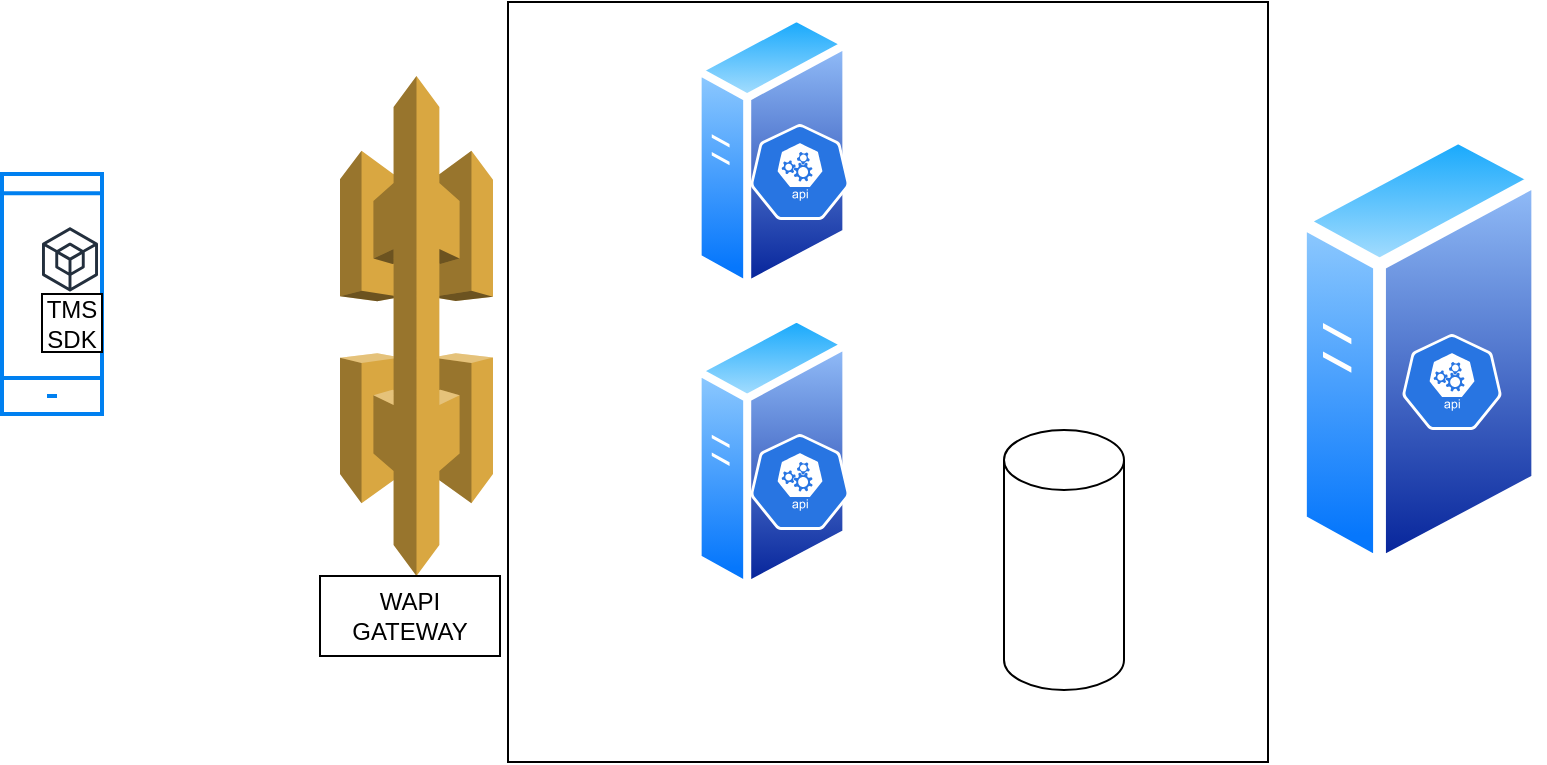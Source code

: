 <mxfile version="22.1.3" type="github">
  <diagram name="Page-1" id="jhEz0qab9n5jOMhFdjUh">
    <mxGraphModel dx="1306" dy="718" grid="1" gridSize="10" guides="1" tooltips="1" connect="1" arrows="1" fold="1" page="1" pageScale="1" pageWidth="850" pageHeight="1100" math="0" shadow="0">
      <root>
        <mxCell id="0" />
        <mxCell id="1" parent="0" />
        <mxCell id="SbCNITKvJtYJ7oICNnwL-2" value="" style="html=1;verticalLabelPosition=bottom;align=center;labelBackgroundColor=#ffffff;verticalAlign=top;strokeWidth=2;strokeColor=#0080F0;shadow=0;dashed=0;shape=mxgraph.ios7.icons.smartphone;" vertex="1" parent="1">
          <mxGeometry x="57" y="310" width="50" height="120" as="geometry" />
        </mxCell>
        <object label="" SDK="" id="SbCNITKvJtYJ7oICNnwL-6">
          <mxCell style="sketch=0;outlineConnect=0;fontColor=#232F3E;gradientColor=none;fillColor=#232F3D;strokeColor=none;dashed=0;verticalLabelPosition=bottom;verticalAlign=top;align=center;html=1;fontSize=12;fontStyle=0;aspect=fixed;pointerEvents=1;shape=mxgraph.aws4.external_sdk;" vertex="1" parent="1">
            <mxGeometry x="77" y="336.62" width="28" height="32.12" as="geometry" />
          </mxCell>
        </object>
        <mxCell id="SbCNITKvJtYJ7oICNnwL-9" value="TMS&lt;br&gt;SDK" style="rounded=0;whiteSpace=wrap;html=1;" vertex="1" parent="1">
          <mxGeometry x="77" y="370" width="30" height="29" as="geometry" />
        </mxCell>
        <mxCell id="SbCNITKvJtYJ7oICNnwL-11" value="" style="whiteSpace=wrap;html=1;aspect=fixed;" vertex="1" parent="1">
          <mxGeometry x="310" y="224" width="380" height="380" as="geometry" />
        </mxCell>
        <mxCell id="SbCNITKvJtYJ7oICNnwL-12" value="" style="outlineConnect=0;dashed=0;verticalLabelPosition=bottom;verticalAlign=top;align=center;html=1;shape=mxgraph.aws3.api_gateway;fillColor=#D9A741;gradientColor=none;" vertex="1" parent="1">
          <mxGeometry x="226" y="261" width="76.5" height="250" as="geometry" />
        </mxCell>
        <mxCell id="SbCNITKvJtYJ7oICNnwL-13" value="WAPI&lt;br&gt;GATEWAY" style="rounded=0;whiteSpace=wrap;html=1;" vertex="1" parent="1">
          <mxGeometry x="216" y="511" width="90" height="40" as="geometry" />
        </mxCell>
        <mxCell id="SbCNITKvJtYJ7oICNnwL-14" value="" style="image;aspect=fixed;perimeter=ellipsePerimeter;html=1;align=center;shadow=0;dashed=0;spacingTop=3;image=img/lib/active_directory/generic_server.svg;" vertex="1" parent="1">
          <mxGeometry x="402.8" y="228.74" width="78.4" height="140" as="geometry" />
        </mxCell>
        <mxCell id="SbCNITKvJtYJ7oICNnwL-15" value="" style="image;aspect=fixed;perimeter=ellipsePerimeter;html=1;align=center;shadow=0;dashed=0;spacingTop=3;image=img/lib/active_directory/generic_server.svg;" vertex="1" parent="1">
          <mxGeometry x="402.8" y="379" width="78.4" height="140" as="geometry" />
        </mxCell>
        <mxCell id="SbCNITKvJtYJ7oICNnwL-16" value="" style="shape=cylinder3;whiteSpace=wrap;html=1;boundedLbl=1;backgroundOutline=1;size=15;" vertex="1" parent="1">
          <mxGeometry x="558" y="438" width="60" height="130" as="geometry" />
        </mxCell>
        <mxCell id="SbCNITKvJtYJ7oICNnwL-17" value="" style="image;aspect=fixed;perimeter=ellipsePerimeter;html=1;align=center;shadow=0;dashed=0;spacingTop=3;image=img/lib/active_directory/generic_server.svg;" vertex="1" parent="1">
          <mxGeometry x="703" y="286.62" width="125.09" height="223.38" as="geometry" />
        </mxCell>
        <mxCell id="SbCNITKvJtYJ7oICNnwL-18" value="" style="sketch=0;html=1;dashed=0;whitespace=wrap;fillColor=#2875E2;strokeColor=#ffffff;points=[[0.005,0.63,0],[0.1,0.2,0],[0.9,0.2,0],[0.5,0,0],[0.995,0.63,0],[0.72,0.99,0],[0.5,1,0],[0.28,0.99,0]];verticalLabelPosition=bottom;align=center;verticalAlign=top;shape=mxgraph.kubernetes.icon;prIcon=api" vertex="1" parent="1">
          <mxGeometry x="431" y="285" width="50" height="48" as="geometry" />
        </mxCell>
        <mxCell id="SbCNITKvJtYJ7oICNnwL-19" value="" style="sketch=0;html=1;dashed=0;whitespace=wrap;fillColor=#2875E2;strokeColor=#ffffff;points=[[0.005,0.63,0],[0.1,0.2,0],[0.9,0.2,0],[0.5,0,0],[0.995,0.63,0],[0.72,0.99,0],[0.5,1,0],[0.28,0.99,0]];verticalLabelPosition=bottom;align=center;verticalAlign=top;shape=mxgraph.kubernetes.icon;prIcon=api" vertex="1" parent="1">
          <mxGeometry x="431" y="440" width="50" height="48" as="geometry" />
        </mxCell>
        <mxCell id="SbCNITKvJtYJ7oICNnwL-20" value="" style="sketch=0;html=1;dashed=0;whitespace=wrap;fillColor=#2875E2;strokeColor=#ffffff;points=[[0.005,0.63,0],[0.1,0.2,0],[0.9,0.2,0],[0.5,0,0],[0.995,0.63,0],[0.72,0.99,0],[0.5,1,0],[0.28,0.99,0]];verticalLabelPosition=bottom;align=center;verticalAlign=top;shape=mxgraph.kubernetes.icon;prIcon=api" vertex="1" parent="1">
          <mxGeometry x="757" y="390" width="50" height="48" as="geometry" />
        </mxCell>
      </root>
    </mxGraphModel>
  </diagram>
</mxfile>
